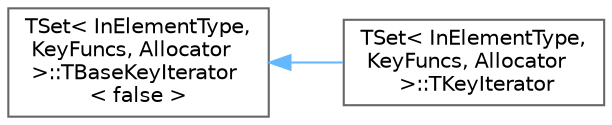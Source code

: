 digraph "Graphical Class Hierarchy"
{
 // INTERACTIVE_SVG=YES
 // LATEX_PDF_SIZE
  bgcolor="transparent";
  edge [fontname=Helvetica,fontsize=10,labelfontname=Helvetica,labelfontsize=10];
  node [fontname=Helvetica,fontsize=10,shape=box,height=0.2,width=0.4];
  rankdir="LR";
  Node0 [id="Node000000",label="TSet\< InElementType,\l KeyFuncs, Allocator\l \>::TBaseKeyIterator\l\< false \>",height=0.2,width=0.4,color="grey40", fillcolor="white", style="filled",URL="$da/d8f/classTSet_1_1TBaseKeyIterator.html",tooltip=" "];
  Node0 -> Node1 [id="edge8390_Node000000_Node000001",dir="back",color="steelblue1",style="solid",tooltip=" "];
  Node1 [id="Node000001",label="TSet\< InElementType,\l KeyFuncs, Allocator\l \>::TKeyIterator",height=0.2,width=0.4,color="grey40", fillcolor="white", style="filled",URL="$d5/db0/classTSet_1_1TKeyIterator.html",tooltip="Used to iterate over the elements of a TSet."];
}
